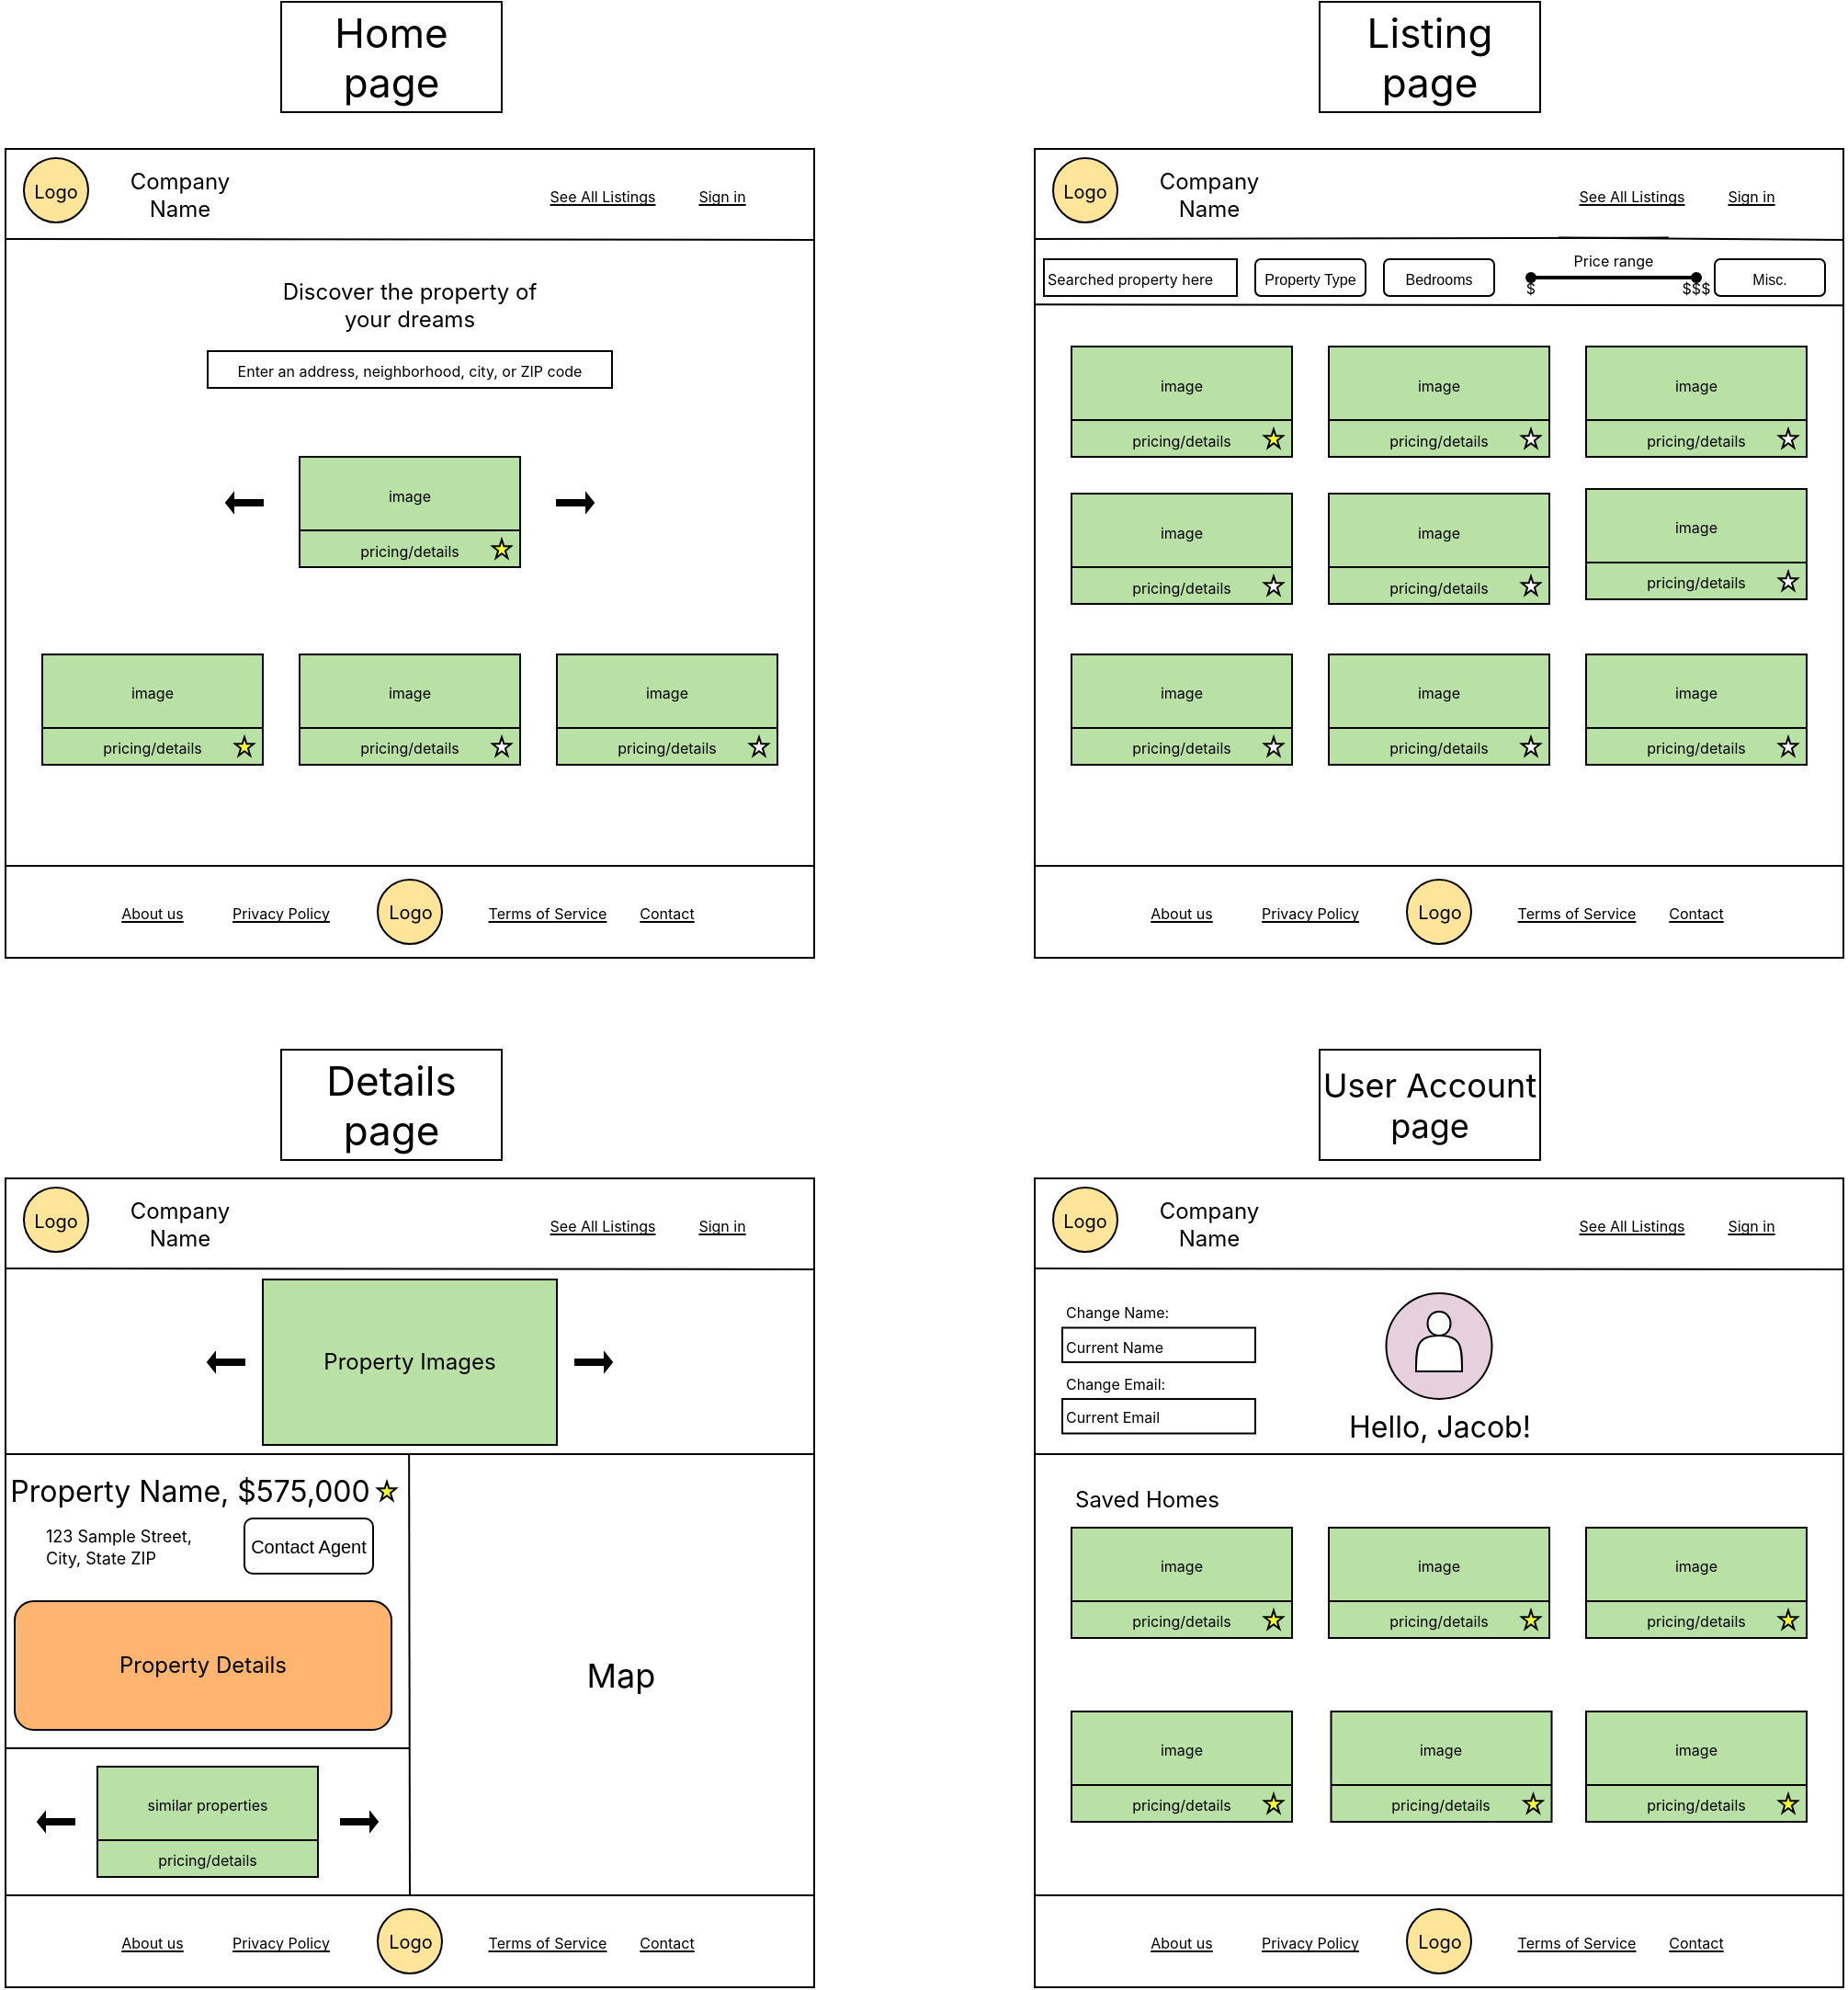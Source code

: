 <mxfile version="26.0.11">
  <diagram name="Page-1" id="JANp7tcwjzJrj3wzzWk1">
    <mxGraphModel grid="1" page="1" gridSize="10" guides="1" tooltips="1" connect="1" arrows="1" fold="1" pageScale="1" pageWidth="850" pageHeight="1100" math="0" shadow="0">
      <root>
        <mxCell id="0" />
        <mxCell id="1" parent="0" />
        <mxCell id="jZLeRlhHffAI1BSUUwPh-32" value="" style="whiteSpace=wrap;html=1;aspect=fixed;fillColor=light-dark(#FFFFFF,var(--ge-dark-color, #121212));" vertex="1" parent="1">
          <mxGeometry x="-680" y="-600" width="440" height="440" as="geometry" />
        </mxCell>
        <mxCell id="jZLeRlhHffAI1BSUUwPh-33" value="" style="endArrow=none;html=1;rounded=0;entryX=-0.001;entryY=0.109;entryDx=0;entryDy=0;exitX=0.999;exitY=0.11;exitDx=0;exitDy=0;exitPerimeter=0;entryPerimeter=0;" edge="1" parent="1">
          <mxGeometry width="50" height="50" relative="1" as="geometry">
            <mxPoint x="-240.0" y="-550.56" as="sourcePoint" />
            <mxPoint x="-680.0" y="-551" as="targetPoint" />
          </mxGeometry>
        </mxCell>
        <mxCell id="jZLeRlhHffAI1BSUUwPh-35" value="&lt;font data-font-src=&quot;https://fonts.googleapis.com/css?family=Inter&quot; face=&quot;Inter&quot;&gt;Company Name&lt;/font&gt;" style="text;html=1;align=center;verticalAlign=middle;whiteSpace=wrap;rounded=0;fontSize=12;" vertex="1" parent="1">
          <mxGeometry x="-630" y="-590" width="90" height="30" as="geometry" />
        </mxCell>
        <mxCell id="jZLeRlhHffAI1BSUUwPh-36" value="&lt;font style=&quot;font-size: 10px;&quot; face=&quot;Inter&quot;&gt;Logo&lt;/font&gt;" style="ellipse;whiteSpace=wrap;html=1;aspect=fixed;fillColor=light-dark(#FFE599,var(--ge-dark-color, #121212));" vertex="1" parent="1">
          <mxGeometry x="-670" y="-595" width="35" height="35" as="geometry" />
        </mxCell>
        <mxCell id="jZLeRlhHffAI1BSUUwPh-41" value="&lt;u&gt;&lt;font style=&quot;font-size: 8px;&quot; data-font-src=&quot;https://fonts.googleapis.com/css?family=Inter&quot; face=&quot;Inter&quot;&gt;Sign in&lt;/font&gt;&lt;/u&gt;" style="text;html=1;align=center;verticalAlign=middle;whiteSpace=wrap;rounded=0;" vertex="1" parent="1">
          <mxGeometry x="-320" y="-590" width="60" height="30" as="geometry" />
        </mxCell>
        <mxCell id="jZLeRlhHffAI1BSUUwPh-46" value="&lt;u&gt;&lt;font style=&quot;font-size: 8px;&quot; data-font-src=&quot;https://fonts.googleapis.com/css?family=Inter&quot; face=&quot;Inter&quot;&gt;See All Listings&lt;/font&gt;&lt;/u&gt;" style="text;html=1;align=center;verticalAlign=middle;whiteSpace=wrap;rounded=0;" vertex="1" parent="1">
          <mxGeometry x="-400" y="-590" width="90" height="30" as="geometry" />
        </mxCell>
        <mxCell id="jZLeRlhHffAI1BSUUwPh-47" value="&lt;font face=&quot;Inter&quot; data-font-src=&quot;https://fonts.googleapis.com/css?family=Inter&quot;&gt;Discover the property of your dreams&lt;/font&gt;" style="text;html=1;align=center;verticalAlign=middle;whiteSpace=wrap;rounded=0;" vertex="1" parent="1">
          <mxGeometry x="-540" y="-540" width="160" height="50" as="geometry" />
        </mxCell>
        <mxCell id="jZLeRlhHffAI1BSUUwPh-48" value="&lt;font style=&quot;font-size: 8px;&quot; face=&quot;Inter&quot;&gt;Enter an address, neighborhood, city, or ZIP code&lt;/font&gt;" style="rounded=0;whiteSpace=wrap;html=1;" vertex="1" parent="1">
          <mxGeometry x="-570" y="-490" width="220" height="20" as="geometry" />
        </mxCell>
        <mxCell id="jZLeRlhHffAI1BSUUwPh-51" value="" style="endArrow=none;html=1;rounded=0;entryX=-0.001;entryY=0.109;entryDx=0;entryDy=0;exitX=0.999;exitY=0.11;exitDx=0;exitDy=0;exitPerimeter=0;entryPerimeter=0;" edge="1" parent="1">
          <mxGeometry width="50" height="50" relative="1" as="geometry">
            <mxPoint x="-240" y="-210" as="sourcePoint" />
            <mxPoint x="-680" y="-210" as="targetPoint" />
          </mxGeometry>
        </mxCell>
        <mxCell id="jZLeRlhHffAI1BSUUwPh-63" value="&lt;font style=&quot;font-size: 10px;&quot; face=&quot;Inter&quot;&gt;Logo&lt;/font&gt;" style="ellipse;whiteSpace=wrap;html=1;aspect=fixed;fillColor=light-dark(#FFE599,var(--ge-dark-color, #121212));" vertex="1" parent="1">
          <mxGeometry x="-477.5" y="-202.5" width="35" height="35" as="geometry" />
        </mxCell>
        <mxCell id="jZLeRlhHffAI1BSUUwPh-64" value="&lt;u&gt;&lt;font style=&quot;font-size: 8px;&quot; data-font-src=&quot;https://fonts.googleapis.com/css?family=Inter&quot; face=&quot;Inter&quot;&gt;About us&lt;/font&gt;&lt;/u&gt;" style="text;html=1;align=center;verticalAlign=middle;whiteSpace=wrap;rounded=0;" vertex="1" parent="1">
          <mxGeometry x="-630" y="-200" width="60" height="30" as="geometry" />
        </mxCell>
        <mxCell id="jZLeRlhHffAI1BSUUwPh-65" value="&lt;font face=&quot;Inter&quot;&gt;&lt;span style=&quot;font-size: 8px;&quot;&gt;&lt;u&gt;Contact&lt;/u&gt;&lt;/span&gt;&lt;/font&gt;" style="text;html=1;align=center;verticalAlign=middle;whiteSpace=wrap;rounded=0;" vertex="1" parent="1">
          <mxGeometry x="-350" y="-200" width="60" height="30" as="geometry" />
        </mxCell>
        <mxCell id="jZLeRlhHffAI1BSUUwPh-66" value="&lt;font face=&quot;Inter&quot;&gt;&lt;span style=&quot;font-size: 8px;&quot;&gt;&lt;u&gt;Privacy Policy&lt;/u&gt;&lt;/span&gt;&lt;/font&gt;" style="text;html=1;align=center;verticalAlign=middle;whiteSpace=wrap;rounded=0;" vertex="1" parent="1">
          <mxGeometry x="-560" y="-200" width="60" height="30" as="geometry" />
        </mxCell>
        <mxCell id="jZLeRlhHffAI1BSUUwPh-67" value="&lt;font face=&quot;Inter&quot;&gt;&lt;span style=&quot;font-size: 8px;&quot;&gt;&lt;u&gt;Terms of Service&lt;/u&gt;&lt;/span&gt;&lt;/font&gt;" style="text;html=1;align=center;verticalAlign=middle;whiteSpace=wrap;rounded=0;" vertex="1" parent="1">
          <mxGeometry x="-420" y="-200" width="70" height="30" as="geometry" />
        </mxCell>
        <mxCell id="jZLeRlhHffAI1BSUUwPh-68" value="" style="whiteSpace=wrap;html=1;aspect=fixed;fillColor=light-dark(#FFFFFF,var(--ge-dark-color, #121212));" vertex="1" parent="1">
          <mxGeometry x="-120" y="-600" width="440" height="440" as="geometry" />
        </mxCell>
        <mxCell id="jZLeRlhHffAI1BSUUwPh-69" value="" style="endArrow=none;html=1;rounded=0;entryX=-0.001;entryY=0.109;entryDx=0;entryDy=0;exitX=0.999;exitY=0.11;exitDx=0;exitDy=0;exitPerimeter=0;entryPerimeter=0;" edge="1" parent="1" source="jZLeRlhHffAI1BSUUwPh-161">
          <mxGeometry width="50" height="50" relative="1" as="geometry">
            <mxPoint x="320.0" y="-550.56" as="sourcePoint" />
            <mxPoint x="-120.0" y="-551" as="targetPoint" />
          </mxGeometry>
        </mxCell>
        <mxCell id="jZLeRlhHffAI1BSUUwPh-70" value="&lt;font data-font-src=&quot;https://fonts.googleapis.com/css?family=Inter&quot; face=&quot;Inter&quot;&gt;Company Name&lt;/font&gt;" style="text;html=1;align=center;verticalAlign=middle;whiteSpace=wrap;rounded=0;fontSize=12;" vertex="1" parent="1">
          <mxGeometry x="-70" y="-590" width="90" height="30" as="geometry" />
        </mxCell>
        <mxCell id="jZLeRlhHffAI1BSUUwPh-71" value="&lt;font style=&quot;font-size: 10px;&quot; face=&quot;Inter&quot;&gt;Logo&lt;/font&gt;" style="ellipse;whiteSpace=wrap;html=1;aspect=fixed;fillColor=light-dark(#FFE599,var(--ge-dark-color, #121212));" vertex="1" parent="1">
          <mxGeometry x="-110" y="-595" width="35" height="35" as="geometry" />
        </mxCell>
        <mxCell id="jZLeRlhHffAI1BSUUwPh-72" value="&lt;u&gt;&lt;font style=&quot;font-size: 8px;&quot; data-font-src=&quot;https://fonts.googleapis.com/css?family=Inter&quot; face=&quot;Inter&quot;&gt;Sign in&lt;/font&gt;&lt;/u&gt;" style="text;html=1;align=center;verticalAlign=middle;whiteSpace=wrap;rounded=0;" vertex="1" parent="1">
          <mxGeometry x="240" y="-590" width="60" height="30" as="geometry" />
        </mxCell>
        <mxCell id="jZLeRlhHffAI1BSUUwPh-73" value="&lt;u&gt;&lt;font style=&quot;font-size: 8px;&quot; data-font-src=&quot;https://fonts.googleapis.com/css?family=Inter&quot; face=&quot;Inter&quot;&gt;See All Listings&lt;/font&gt;&lt;/u&gt;" style="text;html=1;align=center;verticalAlign=middle;whiteSpace=wrap;rounded=0;" vertex="1" parent="1">
          <mxGeometry x="160" y="-590" width="90" height="30" as="geometry" />
        </mxCell>
        <mxCell id="jZLeRlhHffAI1BSUUwPh-77" value="" style="endArrow=none;html=1;rounded=0;entryX=-0.001;entryY=0.109;entryDx=0;entryDy=0;exitX=0.999;exitY=0.11;exitDx=0;exitDy=0;exitPerimeter=0;entryPerimeter=0;" edge="1" parent="1">
          <mxGeometry width="50" height="50" relative="1" as="geometry">
            <mxPoint x="320" y="-210" as="sourcePoint" />
            <mxPoint x="-120" y="-210" as="targetPoint" />
          </mxGeometry>
        </mxCell>
        <mxCell id="jZLeRlhHffAI1BSUUwPh-89" value="&lt;font style=&quot;font-size: 10px;&quot; face=&quot;Inter&quot;&gt;Logo&lt;/font&gt;" style="ellipse;whiteSpace=wrap;html=1;aspect=fixed;fillColor=light-dark(#FFE599,var(--ge-dark-color, #121212));" vertex="1" parent="1">
          <mxGeometry x="82.5" y="-202.5" width="35" height="35" as="geometry" />
        </mxCell>
        <mxCell id="jZLeRlhHffAI1BSUUwPh-90" value="&lt;u&gt;&lt;font style=&quot;font-size: 8px;&quot; data-font-src=&quot;https://fonts.googleapis.com/css?family=Inter&quot; face=&quot;Inter&quot;&gt;About us&lt;/font&gt;&lt;/u&gt;" style="text;html=1;align=center;verticalAlign=middle;whiteSpace=wrap;rounded=0;" vertex="1" parent="1">
          <mxGeometry x="-70" y="-200" width="60" height="30" as="geometry" />
        </mxCell>
        <mxCell id="jZLeRlhHffAI1BSUUwPh-91" value="&lt;font face=&quot;Inter&quot;&gt;&lt;span style=&quot;font-size: 8px;&quot;&gt;&lt;u&gt;Contact&lt;/u&gt;&lt;/span&gt;&lt;/font&gt;" style="text;html=1;align=center;verticalAlign=middle;whiteSpace=wrap;rounded=0;" vertex="1" parent="1">
          <mxGeometry x="210" y="-200" width="60" height="30" as="geometry" />
        </mxCell>
        <mxCell id="jZLeRlhHffAI1BSUUwPh-92" value="&lt;font face=&quot;Inter&quot;&gt;&lt;span style=&quot;font-size: 8px;&quot;&gt;&lt;u&gt;Privacy Policy&lt;/u&gt;&lt;/span&gt;&lt;/font&gt;" style="text;html=1;align=center;verticalAlign=middle;whiteSpace=wrap;rounded=0;" vertex="1" parent="1">
          <mxGeometry y="-200" width="60" height="30" as="geometry" />
        </mxCell>
        <mxCell id="jZLeRlhHffAI1BSUUwPh-93" value="&lt;font face=&quot;Inter&quot;&gt;&lt;span style=&quot;font-size: 8px;&quot;&gt;&lt;u&gt;Terms of Service&lt;/u&gt;&lt;/span&gt;&lt;/font&gt;" style="text;html=1;align=center;verticalAlign=middle;whiteSpace=wrap;rounded=0;" vertex="1" parent="1">
          <mxGeometry x="140" y="-200" width="70" height="30" as="geometry" />
        </mxCell>
        <mxCell id="jZLeRlhHffAI1BSUUwPh-151" value="&lt;span style=&quot;font-family: Inter; font-size: 8px;&quot;&gt;Searched property here&lt;/span&gt;" style="rounded=0;whiteSpace=wrap;html=1;align=left;" vertex="1" parent="1">
          <mxGeometry x="-115" y="-540" width="105" height="20" as="geometry" />
        </mxCell>
        <mxCell id="jZLeRlhHffAI1BSUUwPh-152" value="" style="endArrow=none;html=1;rounded=0;entryX=-0.001;entryY=0.109;entryDx=0;entryDy=0;exitX=0.999;exitY=0.11;exitDx=0;exitDy=0;exitPerimeter=0;entryPerimeter=0;" edge="1" parent="1">
          <mxGeometry width="50" height="50" relative="1" as="geometry">
            <mxPoint x="320.0" y="-514.9" as="sourcePoint" />
            <mxPoint x="-120.0" y="-515.34" as="targetPoint" />
          </mxGeometry>
        </mxCell>
        <mxCell id="jZLeRlhHffAI1BSUUwPh-154" value="&lt;span style=&quot;font-size: 8px;&quot;&gt;Property Type&lt;/span&gt;" style="rounded=1;whiteSpace=wrap;html=1;" vertex="1" parent="1">
          <mxGeometry y="-540" width="60" height="20" as="geometry" />
        </mxCell>
        <mxCell id="jZLeRlhHffAI1BSUUwPh-155" value="&lt;span style=&quot;font-size: 8px;&quot;&gt;Bedrooms&lt;/span&gt;" style="rounded=1;whiteSpace=wrap;html=1;" vertex="1" parent="1">
          <mxGeometry x="70" y="-540" width="60" height="20" as="geometry" />
        </mxCell>
        <mxCell id="jZLeRlhHffAI1BSUUwPh-156" value="&lt;span style=&quot;font-size: 8px;&quot;&gt;Misc.&lt;/span&gt;" style="rounded=1;whiteSpace=wrap;html=1;" vertex="1" parent="1">
          <mxGeometry x="250" y="-540" width="60" height="20" as="geometry" />
        </mxCell>
        <mxCell id="jZLeRlhHffAI1BSUUwPh-158" value="" style="shape=singleArrow;whiteSpace=wrap;html=1;fillColor=#030303;" vertex="1" parent="1">
          <mxGeometry x="-380" y="-412.5" width="20" height="10" as="geometry" />
        </mxCell>
        <mxCell id="jZLeRlhHffAI1BSUUwPh-159" value="" style="line;strokeWidth=2;html=1;" vertex="1" parent="1">
          <mxGeometry x="150" y="-535" width="90" height="10" as="geometry" />
        </mxCell>
        <mxCell id="jZLeRlhHffAI1BSUUwPh-160" value="" style="shape=waypoint;sketch=0;fillStyle=solid;size=6;pointerEvents=1;points=[];fillColor=none;resizable=0;rotatable=0;perimeter=centerPerimeter;snapToPoint=1;" vertex="1" parent="1">
          <mxGeometry x="140" y="-540" width="20" height="20" as="geometry" />
        </mxCell>
        <mxCell id="jZLeRlhHffAI1BSUUwPh-162" value="" style="endArrow=none;html=1;rounded=0;entryX=-0.001;entryY=0.109;entryDx=0;entryDy=0;exitX=0.999;exitY=0.11;exitDx=0;exitDy=0;exitPerimeter=0;entryPerimeter=0;" edge="1" parent="1" target="jZLeRlhHffAI1BSUUwPh-161">
          <mxGeometry width="50" height="50" relative="1" as="geometry">
            <mxPoint x="320.0" y="-550.56" as="sourcePoint" />
            <mxPoint x="-120.0" y="-551" as="targetPoint" />
          </mxGeometry>
        </mxCell>
        <mxCell id="jZLeRlhHffAI1BSUUwPh-161" value="&lt;font style=&quot;font-size: 8px;&quot; data-font-src=&quot;https://fonts.googleapis.com/css?family=Inter&quot; face=&quot;Inter&quot;&gt;Price range&lt;/font&gt;" style="text;html=1;align=center;verticalAlign=middle;whiteSpace=wrap;rounded=0;" vertex="1" parent="1">
          <mxGeometry x="165" y="-555" width="60" height="30" as="geometry" />
        </mxCell>
        <mxCell id="jZLeRlhHffAI1BSUUwPh-163" value="&lt;font face=&quot;Inter&quot;&gt;&lt;span style=&quot;font-size: 8px;&quot;&gt;$&lt;/span&gt;&lt;/font&gt;" style="text;html=1;align=center;verticalAlign=middle;whiteSpace=wrap;rounded=0;" vertex="1" parent="1">
          <mxGeometry x="140" y="-540" width="20" height="30" as="geometry" />
        </mxCell>
        <mxCell id="jZLeRlhHffAI1BSUUwPh-164" value="&lt;font face=&quot;Inter&quot;&gt;&lt;span style=&quot;font-size: 8px;&quot;&gt;$$$&lt;/span&gt;&lt;/font&gt;" style="text;html=1;align=center;verticalAlign=middle;whiteSpace=wrap;rounded=0;" vertex="1" parent="1">
          <mxGeometry x="230" y="-540" width="20" height="30" as="geometry" />
        </mxCell>
        <mxCell id="jZLeRlhHffAI1BSUUwPh-166" value="" style="shape=waypoint;sketch=0;fillStyle=solid;size=6;pointerEvents=1;points=[];fillColor=none;resizable=0;rotatable=0;perimeter=centerPerimeter;snapToPoint=1;" vertex="1" parent="1">
          <mxGeometry x="230" y="-540" width="20" height="20" as="geometry" />
        </mxCell>
        <mxCell id="jZLeRlhHffAI1BSUUwPh-167" value="" style="rounded=0;whiteSpace=wrap;html=1;fillColor=light-dark(#B9E0A5,var(--ge-dark-color, #121212));" vertex="1" parent="1">
          <mxGeometry x="40" y="-492.5" width="120" height="60" as="geometry" />
        </mxCell>
        <mxCell id="jZLeRlhHffAI1BSUUwPh-168" value="" style="endArrow=none;html=1;rounded=0;entryX=1;entryY=0.75;entryDx=0;entryDy=0;exitX=0;exitY=0.75;exitDx=0;exitDy=0;" edge="1" parent="1">
          <mxGeometry width="50" height="50" relative="1" as="geometry">
            <mxPoint x="40" y="-452.5" as="sourcePoint" />
            <mxPoint x="160.0" y="-452.5" as="targetPoint" />
          </mxGeometry>
        </mxCell>
        <mxCell id="jZLeRlhHffAI1BSUUwPh-169" value="&lt;font style=&quot;font-size: 8px;&quot; data-font-src=&quot;https://fonts.googleapis.com/css?family=Inter&quot; face=&quot;Inter&quot;&gt;image&lt;/font&gt;" style="text;html=1;align=center;verticalAlign=middle;whiteSpace=wrap;rounded=0;" vertex="1" parent="1">
          <mxGeometry x="55" y="-487.5" width="90" height="30" as="geometry" />
        </mxCell>
        <mxCell id="jZLeRlhHffAI1BSUUwPh-170" value="&lt;font style=&quot;font-size: 8px;&quot; data-font-src=&quot;https://fonts.googleapis.com/css?family=Inter&quot; face=&quot;Inter&quot;&gt;pricing/details&lt;/font&gt;" style="text;html=1;align=center;verticalAlign=middle;whiteSpace=wrap;rounded=0;" vertex="1" parent="1">
          <mxGeometry x="55" y="-457.5" width="90" height="30" as="geometry" />
        </mxCell>
        <mxCell id="jZLeRlhHffAI1BSUUwPh-171" value="" style="rounded=0;whiteSpace=wrap;html=1;fillColor=light-dark(#B9E0A5,var(--ge-dark-color, #121212));" vertex="1" parent="1">
          <mxGeometry x="-100" y="-492.5" width="120" height="60" as="geometry" />
        </mxCell>
        <mxCell id="jZLeRlhHffAI1BSUUwPh-172" value="" style="endArrow=none;html=1;rounded=0;entryX=1;entryY=0.75;entryDx=0;entryDy=0;exitX=0;exitY=0.75;exitDx=0;exitDy=0;fillColor=#B9E0A5;" edge="1" parent="1">
          <mxGeometry width="50" height="50" relative="1" as="geometry">
            <mxPoint x="-100" y="-452.5" as="sourcePoint" />
            <mxPoint x="20.0" y="-452.5" as="targetPoint" />
          </mxGeometry>
        </mxCell>
        <mxCell id="jZLeRlhHffAI1BSUUwPh-173" value="&lt;font style=&quot;font-size: 8px;&quot; data-font-src=&quot;https://fonts.googleapis.com/css?family=Inter&quot; face=&quot;Inter&quot;&gt;image&lt;/font&gt;" style="text;html=1;align=center;verticalAlign=middle;whiteSpace=wrap;rounded=0;" vertex="1" parent="1">
          <mxGeometry x="-85" y="-487.5" width="90" height="30" as="geometry" />
        </mxCell>
        <mxCell id="jZLeRlhHffAI1BSUUwPh-174" value="&lt;font style=&quot;font-size: 8px;&quot; data-font-src=&quot;https://fonts.googleapis.com/css?family=Inter&quot; face=&quot;Inter&quot;&gt;pricing/details&lt;/font&gt;" style="text;html=1;align=center;verticalAlign=middle;whiteSpace=wrap;rounded=0;" vertex="1" parent="1">
          <mxGeometry x="-85" y="-457.5" width="90" height="30" as="geometry" />
        </mxCell>
        <mxCell id="jZLeRlhHffAI1BSUUwPh-175" value="" style="rounded=0;whiteSpace=wrap;html=1;fillColor=light-dark(#B9E0A5,var(--ge-dark-color, #121212));" vertex="1" parent="1">
          <mxGeometry x="180" y="-492.5" width="120" height="60" as="geometry" />
        </mxCell>
        <mxCell id="jZLeRlhHffAI1BSUUwPh-176" value="" style="endArrow=none;html=1;rounded=0;entryX=1;entryY=0.75;entryDx=0;entryDy=0;exitX=0;exitY=0.75;exitDx=0;exitDy=0;" edge="1" parent="1">
          <mxGeometry width="50" height="50" relative="1" as="geometry">
            <mxPoint x="180" y="-452.5" as="sourcePoint" />
            <mxPoint x="300.0" y="-452.5" as="targetPoint" />
          </mxGeometry>
        </mxCell>
        <mxCell id="jZLeRlhHffAI1BSUUwPh-177" value="&lt;font style=&quot;font-size: 8px;&quot; data-font-src=&quot;https://fonts.googleapis.com/css?family=Inter&quot; face=&quot;Inter&quot;&gt;image&lt;/font&gt;" style="text;html=1;align=center;verticalAlign=middle;whiteSpace=wrap;rounded=0;" vertex="1" parent="1">
          <mxGeometry x="195" y="-487.5" width="90" height="30" as="geometry" />
        </mxCell>
        <mxCell id="jZLeRlhHffAI1BSUUwPh-178" value="&lt;font style=&quot;font-size: 8px;&quot; data-font-src=&quot;https://fonts.googleapis.com/css?family=Inter&quot; face=&quot;Inter&quot;&gt;pricing/details&lt;/font&gt;" style="text;html=1;align=center;verticalAlign=middle;whiteSpace=wrap;rounded=0;" vertex="1" parent="1">
          <mxGeometry x="195" y="-457.5" width="90" height="30" as="geometry" />
        </mxCell>
        <mxCell id="jZLeRlhHffAI1BSUUwPh-179" value="" style="rounded=0;whiteSpace=wrap;html=1;fillColor=light-dark(#B9E0A5,var(--ge-dark-color, #121212));" vertex="1" parent="1">
          <mxGeometry x="40" y="-412.5" width="120" height="60" as="geometry" />
        </mxCell>
        <mxCell id="jZLeRlhHffAI1BSUUwPh-180" value="" style="endArrow=none;html=1;rounded=0;entryX=1;entryY=0.75;entryDx=0;entryDy=0;exitX=0;exitY=0.75;exitDx=0;exitDy=0;" edge="1" parent="1">
          <mxGeometry width="50" height="50" relative="1" as="geometry">
            <mxPoint x="40" y="-372.5" as="sourcePoint" />
            <mxPoint x="160.0" y="-372.5" as="targetPoint" />
          </mxGeometry>
        </mxCell>
        <mxCell id="jZLeRlhHffAI1BSUUwPh-181" value="&lt;font style=&quot;font-size: 8px;&quot; data-font-src=&quot;https://fonts.googleapis.com/css?family=Inter&quot; face=&quot;Inter&quot;&gt;image&lt;/font&gt;" style="text;html=1;align=center;verticalAlign=middle;whiteSpace=wrap;rounded=0;" vertex="1" parent="1">
          <mxGeometry x="55" y="-407.5" width="90" height="30" as="geometry" />
        </mxCell>
        <mxCell id="jZLeRlhHffAI1BSUUwPh-182" value="&lt;font style=&quot;font-size: 8px;&quot; data-font-src=&quot;https://fonts.googleapis.com/css?family=Inter&quot; face=&quot;Inter&quot;&gt;pricing/details&lt;/font&gt;" style="text;html=1;align=center;verticalAlign=middle;whiteSpace=wrap;rounded=0;" vertex="1" parent="1">
          <mxGeometry x="55" y="-377.5" width="90" height="30" as="geometry" />
        </mxCell>
        <mxCell id="jZLeRlhHffAI1BSUUwPh-183" value="" style="rounded=0;whiteSpace=wrap;html=1;fillColor=light-dark(#B9E0A5,var(--ge-dark-color, #121212));" vertex="1" parent="1">
          <mxGeometry x="-100" y="-412.5" width="120" height="60" as="geometry" />
        </mxCell>
        <mxCell id="jZLeRlhHffAI1BSUUwPh-184" value="" style="endArrow=none;html=1;rounded=0;entryX=1;entryY=0.75;entryDx=0;entryDy=0;exitX=0;exitY=0.75;exitDx=0;exitDy=0;" edge="1" parent="1">
          <mxGeometry width="50" height="50" relative="1" as="geometry">
            <mxPoint x="-100" y="-372.5" as="sourcePoint" />
            <mxPoint x="20.0" y="-372.5" as="targetPoint" />
          </mxGeometry>
        </mxCell>
        <mxCell id="jZLeRlhHffAI1BSUUwPh-185" value="&lt;font style=&quot;font-size: 8px;&quot; data-font-src=&quot;https://fonts.googleapis.com/css?family=Inter&quot; face=&quot;Inter&quot;&gt;image&lt;/font&gt;" style="text;html=1;align=center;verticalAlign=middle;whiteSpace=wrap;rounded=0;" vertex="1" parent="1">
          <mxGeometry x="-85" y="-407.5" width="90" height="30" as="geometry" />
        </mxCell>
        <mxCell id="jZLeRlhHffAI1BSUUwPh-186" value="&lt;font style=&quot;font-size: 8px;&quot; data-font-src=&quot;https://fonts.googleapis.com/css?family=Inter&quot; face=&quot;Inter&quot;&gt;pricing/details&lt;/font&gt;" style="text;html=1;align=center;verticalAlign=middle;whiteSpace=wrap;rounded=0;" vertex="1" parent="1">
          <mxGeometry x="-85" y="-377.5" width="90" height="30" as="geometry" />
        </mxCell>
        <mxCell id="jZLeRlhHffAI1BSUUwPh-187" value="" style="rounded=0;whiteSpace=wrap;html=1;fillColor=light-dark(#B9E0A5,var(--ge-dark-color, #121212));" vertex="1" parent="1">
          <mxGeometry x="180" y="-415" width="120" height="60" as="geometry" />
        </mxCell>
        <mxCell id="jZLeRlhHffAI1BSUUwPh-188" value="" style="endArrow=none;html=1;rounded=0;entryX=1;entryY=0.75;entryDx=0;entryDy=0;exitX=0;exitY=0.75;exitDx=0;exitDy=0;" edge="1" parent="1">
          <mxGeometry width="50" height="50" relative="1" as="geometry">
            <mxPoint x="180" y="-375" as="sourcePoint" />
            <mxPoint x="300.0" y="-375" as="targetPoint" />
          </mxGeometry>
        </mxCell>
        <mxCell id="jZLeRlhHffAI1BSUUwPh-189" value="&lt;font style=&quot;font-size: 8px;&quot; data-font-src=&quot;https://fonts.googleapis.com/css?family=Inter&quot; face=&quot;Inter&quot;&gt;image&lt;/font&gt;" style="text;html=1;align=center;verticalAlign=middle;whiteSpace=wrap;rounded=0;" vertex="1" parent="1">
          <mxGeometry x="195" y="-410" width="90" height="30" as="geometry" />
        </mxCell>
        <mxCell id="jZLeRlhHffAI1BSUUwPh-190" value="&lt;font style=&quot;font-size: 8px;&quot; data-font-src=&quot;https://fonts.googleapis.com/css?family=Inter&quot; face=&quot;Inter&quot;&gt;pricing/details&lt;/font&gt;" style="text;html=1;align=center;verticalAlign=middle;whiteSpace=wrap;rounded=0;" vertex="1" parent="1">
          <mxGeometry x="195" y="-380" width="90" height="30" as="geometry" />
        </mxCell>
        <mxCell id="jZLeRlhHffAI1BSUUwPh-191" value="" style="rounded=0;whiteSpace=wrap;html=1;fillColor=light-dark(#B9E0A5,var(--ge-dark-color, #121212));" vertex="1" parent="1">
          <mxGeometry x="-100" y="-325" width="120" height="60" as="geometry" />
        </mxCell>
        <mxCell id="jZLeRlhHffAI1BSUUwPh-192" value="" style="endArrow=none;html=1;rounded=0;entryX=1;entryY=0.75;entryDx=0;entryDy=0;exitX=0;exitY=0.75;exitDx=0;exitDy=0;" edge="1" parent="1">
          <mxGeometry width="50" height="50" relative="1" as="geometry">
            <mxPoint x="-100" y="-285" as="sourcePoint" />
            <mxPoint x="20.0" y="-285" as="targetPoint" />
          </mxGeometry>
        </mxCell>
        <mxCell id="jZLeRlhHffAI1BSUUwPh-193" value="&lt;font style=&quot;font-size: 8px;&quot; data-font-src=&quot;https://fonts.googleapis.com/css?family=Inter&quot; face=&quot;Inter&quot;&gt;image&lt;/font&gt;" style="text;html=1;align=center;verticalAlign=middle;whiteSpace=wrap;rounded=0;" vertex="1" parent="1">
          <mxGeometry x="-85" y="-320" width="90" height="30" as="geometry" />
        </mxCell>
        <mxCell id="jZLeRlhHffAI1BSUUwPh-195" value="" style="rounded=0;whiteSpace=wrap;html=1;fillColor=light-dark(#B9E0A5,var(--ge-dark-color, #121212));" vertex="1" parent="1">
          <mxGeometry x="40" y="-325" width="120" height="60" as="geometry" />
        </mxCell>
        <mxCell id="jZLeRlhHffAI1BSUUwPh-196" value="" style="endArrow=none;html=1;rounded=0;entryX=1;entryY=0.75;entryDx=0;entryDy=0;exitX=0;exitY=0.75;exitDx=0;exitDy=0;" edge="1" parent="1">
          <mxGeometry width="50" height="50" relative="1" as="geometry">
            <mxPoint x="40" y="-285" as="sourcePoint" />
            <mxPoint x="160.0" y="-285" as="targetPoint" />
          </mxGeometry>
        </mxCell>
        <mxCell id="jZLeRlhHffAI1BSUUwPh-197" value="&lt;font style=&quot;font-size: 8px;&quot; data-font-src=&quot;https://fonts.googleapis.com/css?family=Inter&quot; face=&quot;Inter&quot;&gt;image&lt;/font&gt;" style="text;html=1;align=center;verticalAlign=middle;whiteSpace=wrap;rounded=0;" vertex="1" parent="1">
          <mxGeometry x="55" y="-320" width="90" height="30" as="geometry" />
        </mxCell>
        <mxCell id="jZLeRlhHffAI1BSUUwPh-198" value="&lt;font style=&quot;font-size: 8px;&quot; data-font-src=&quot;https://fonts.googleapis.com/css?family=Inter&quot; face=&quot;Inter&quot;&gt;pricing/details&lt;/font&gt;" style="text;html=1;align=center;verticalAlign=middle;whiteSpace=wrap;rounded=0;" vertex="1" parent="1">
          <mxGeometry x="55" y="-290" width="90" height="30" as="geometry" />
        </mxCell>
        <mxCell id="jZLeRlhHffAI1BSUUwPh-199" value="" style="rounded=0;whiteSpace=wrap;html=1;fillColor=light-dark(#B9E0A5,var(--ge-dark-color, #121212));" vertex="1" parent="1">
          <mxGeometry x="180" y="-325" width="120" height="60" as="geometry" />
        </mxCell>
        <mxCell id="jZLeRlhHffAI1BSUUwPh-200" value="" style="endArrow=none;html=1;rounded=0;entryX=1;entryY=0.75;entryDx=0;entryDy=0;exitX=0;exitY=0.75;exitDx=0;exitDy=0;" edge="1" parent="1">
          <mxGeometry width="50" height="50" relative="1" as="geometry">
            <mxPoint x="180" y="-285" as="sourcePoint" />
            <mxPoint x="300.0" y="-285" as="targetPoint" />
          </mxGeometry>
        </mxCell>
        <mxCell id="jZLeRlhHffAI1BSUUwPh-201" value="&lt;font style=&quot;font-size: 8px;&quot; data-font-src=&quot;https://fonts.googleapis.com/css?family=Inter&quot; face=&quot;Inter&quot;&gt;image&lt;/font&gt;" style="text;html=1;align=center;verticalAlign=middle;whiteSpace=wrap;rounded=0;" vertex="1" parent="1">
          <mxGeometry x="195" y="-320" width="90" height="30" as="geometry" />
        </mxCell>
        <mxCell id="jZLeRlhHffAI1BSUUwPh-202" value="&lt;font style=&quot;font-size: 8px;&quot; data-font-src=&quot;https://fonts.googleapis.com/css?family=Inter&quot; face=&quot;Inter&quot;&gt;pricing/details&lt;/font&gt;" style="text;html=1;align=center;verticalAlign=middle;whiteSpace=wrap;rounded=0;" vertex="1" parent="1">
          <mxGeometry x="195" y="-290" width="90" height="30" as="geometry" />
        </mxCell>
        <mxCell id="jZLeRlhHffAI1BSUUwPh-204" value="&lt;font face=&quot;Inter&quot; style=&quot;font-size: 22px;&quot;&gt;Home page&lt;/font&gt;" style="rounded=0;whiteSpace=wrap;html=1;" vertex="1" parent="1">
          <mxGeometry x="-530" y="-680" width="120" height="60" as="geometry" />
        </mxCell>
        <mxCell id="jZLeRlhHffAI1BSUUwPh-205" value="&lt;font face=&quot;Inter&quot; style=&quot;font-size: 22px;&quot;&gt;Listing page&lt;/font&gt;" style="rounded=0;whiteSpace=wrap;html=1;" vertex="1" parent="1">
          <mxGeometry x="35" y="-680" width="120" height="60" as="geometry" />
        </mxCell>
        <mxCell id="c_ZoeJeahuyE70i-GtEL-5" value="" style="rounded=0;whiteSpace=wrap;html=1;fillColor=light-dark(#B9E0A5,var(--ge-dark-color, #121212));" vertex="1" parent="1">
          <mxGeometry x="-520" y="-432.5" width="120" height="60" as="geometry" />
        </mxCell>
        <mxCell id="c_ZoeJeahuyE70i-GtEL-6" value="" style="endArrow=none;html=1;rounded=0;entryX=1;entryY=0.75;entryDx=0;entryDy=0;exitX=0;exitY=0.75;exitDx=0;exitDy=0;" edge="1" parent="1">
          <mxGeometry width="50" height="50" relative="1" as="geometry">
            <mxPoint x="-520" y="-392.5" as="sourcePoint" />
            <mxPoint x="-400.0" y="-392.5" as="targetPoint" />
          </mxGeometry>
        </mxCell>
        <mxCell id="c_ZoeJeahuyE70i-GtEL-7" value="&lt;font style=&quot;font-size: 8px;&quot; data-font-src=&quot;https://fonts.googleapis.com/css?family=Inter&quot; face=&quot;Inter&quot;&gt;image&lt;/font&gt;" style="text;html=1;align=center;verticalAlign=middle;whiteSpace=wrap;rounded=0;" vertex="1" parent="1">
          <mxGeometry x="-505" y="-427.5" width="90" height="30" as="geometry" />
        </mxCell>
        <mxCell id="c_ZoeJeahuyE70i-GtEL-8" value="&lt;font style=&quot;font-size: 8px;&quot; data-font-src=&quot;https://fonts.googleapis.com/css?family=Inter&quot; face=&quot;Inter&quot;&gt;pricing/details&lt;/font&gt;" style="text;html=1;align=center;verticalAlign=middle;whiteSpace=wrap;rounded=0;" vertex="1" parent="1">
          <mxGeometry x="-505" y="-397.5" width="90" height="30" as="geometry" />
        </mxCell>
        <mxCell id="c_ZoeJeahuyE70i-GtEL-9" value="" style="shape=singleArrow;whiteSpace=wrap;html=1;fillColor=#030303;rotation=-180;" vertex="1" parent="1">
          <mxGeometry x="-560" y="-412.5" width="20" height="10" as="geometry" />
        </mxCell>
        <mxCell id="c_ZoeJeahuyE70i-GtEL-29" value="" style="whiteSpace=wrap;html=1;aspect=fixed;fillColor=light-dark(#FFFFFF,var(--ge-dark-color, #121212));" vertex="1" parent="1">
          <mxGeometry x="-680" y="-40" width="440" height="440" as="geometry" />
        </mxCell>
        <mxCell id="c_ZoeJeahuyE70i-GtEL-30" value="" style="endArrow=none;html=1;rounded=0;entryX=-0.001;entryY=0.109;entryDx=0;entryDy=0;exitX=0.999;exitY=0.11;exitDx=0;exitDy=0;exitPerimeter=0;entryPerimeter=0;" edge="1" parent="1">
          <mxGeometry width="50" height="50" relative="1" as="geometry">
            <mxPoint x="-240.0" y="9.44" as="sourcePoint" />
            <mxPoint x="-680.0" y="9" as="targetPoint" />
          </mxGeometry>
        </mxCell>
        <mxCell id="c_ZoeJeahuyE70i-GtEL-31" value="&lt;font data-font-src=&quot;https://fonts.googleapis.com/css?family=Inter&quot; face=&quot;Inter&quot;&gt;Company Name&lt;/font&gt;" style="text;html=1;align=center;verticalAlign=middle;whiteSpace=wrap;rounded=0;fontSize=12;" vertex="1" parent="1">
          <mxGeometry x="-630" y="-30" width="90" height="30" as="geometry" />
        </mxCell>
        <mxCell id="c_ZoeJeahuyE70i-GtEL-32" value="&lt;font style=&quot;font-size: 10px;&quot; face=&quot;Inter&quot;&gt;Logo&lt;/font&gt;" style="ellipse;whiteSpace=wrap;html=1;aspect=fixed;fillColor=light-dark(#FFE599,var(--ge-dark-color, #121212));" vertex="1" parent="1">
          <mxGeometry x="-670" y="-35" width="35" height="35" as="geometry" />
        </mxCell>
        <mxCell id="c_ZoeJeahuyE70i-GtEL-33" value="&lt;u&gt;&lt;font style=&quot;font-size: 8px;&quot; data-font-src=&quot;https://fonts.googleapis.com/css?family=Inter&quot; face=&quot;Inter&quot;&gt;Sign in&lt;/font&gt;&lt;/u&gt;" style="text;html=1;align=center;verticalAlign=middle;whiteSpace=wrap;rounded=0;" vertex="1" parent="1">
          <mxGeometry x="-320" y="-30" width="60" height="30" as="geometry" />
        </mxCell>
        <mxCell id="c_ZoeJeahuyE70i-GtEL-34" value="&lt;u&gt;&lt;font style=&quot;font-size: 8px;&quot; data-font-src=&quot;https://fonts.googleapis.com/css?family=Inter&quot; face=&quot;Inter&quot;&gt;See All Listings&lt;/font&gt;&lt;/u&gt;" style="text;html=1;align=center;verticalAlign=middle;whiteSpace=wrap;rounded=0;" vertex="1" parent="1">
          <mxGeometry x="-400" y="-30" width="90" height="30" as="geometry" />
        </mxCell>
        <mxCell id="c_ZoeJeahuyE70i-GtEL-37" value="" style="endArrow=none;html=1;rounded=0;entryX=-0.001;entryY=0.109;entryDx=0;entryDy=0;exitX=0.999;exitY=0.11;exitDx=0;exitDy=0;exitPerimeter=0;entryPerimeter=0;" edge="1" parent="1">
          <mxGeometry width="50" height="50" relative="1" as="geometry">
            <mxPoint x="-240" y="350" as="sourcePoint" />
            <mxPoint x="-680" y="350" as="targetPoint" />
          </mxGeometry>
        </mxCell>
        <mxCell id="c_ZoeJeahuyE70i-GtEL-38" value="&lt;font style=&quot;font-size: 10px;&quot; face=&quot;Inter&quot;&gt;Logo&lt;/font&gt;" style="ellipse;whiteSpace=wrap;html=1;aspect=fixed;fillColor=light-dark(#FFE599,var(--ge-dark-color, #121212));" vertex="1" parent="1">
          <mxGeometry x="-477.5" y="357.5" width="35" height="35" as="geometry" />
        </mxCell>
        <mxCell id="c_ZoeJeahuyE70i-GtEL-39" value="&lt;u&gt;&lt;font style=&quot;font-size: 8px;&quot; data-font-src=&quot;https://fonts.googleapis.com/css?family=Inter&quot; face=&quot;Inter&quot;&gt;About us&lt;/font&gt;&lt;/u&gt;" style="text;html=1;align=center;verticalAlign=middle;whiteSpace=wrap;rounded=0;" vertex="1" parent="1">
          <mxGeometry x="-630" y="360" width="60" height="30" as="geometry" />
        </mxCell>
        <mxCell id="c_ZoeJeahuyE70i-GtEL-40" value="&lt;font face=&quot;Inter&quot;&gt;&lt;span style=&quot;font-size: 8px;&quot;&gt;&lt;u&gt;Contact&lt;/u&gt;&lt;/span&gt;&lt;/font&gt;" style="text;html=1;align=center;verticalAlign=middle;whiteSpace=wrap;rounded=0;" vertex="1" parent="1">
          <mxGeometry x="-350" y="360" width="60" height="30" as="geometry" />
        </mxCell>
        <mxCell id="c_ZoeJeahuyE70i-GtEL-41" value="&lt;font face=&quot;Inter&quot;&gt;&lt;span style=&quot;font-size: 8px;&quot;&gt;&lt;u&gt;Privacy Policy&lt;/u&gt;&lt;/span&gt;&lt;/font&gt;" style="text;html=1;align=center;verticalAlign=middle;whiteSpace=wrap;rounded=0;" vertex="1" parent="1">
          <mxGeometry x="-560" y="360" width="60" height="30" as="geometry" />
        </mxCell>
        <mxCell id="c_ZoeJeahuyE70i-GtEL-42" value="&lt;font face=&quot;Inter&quot;&gt;&lt;span style=&quot;font-size: 8px;&quot;&gt;&lt;u&gt;Terms of Service&lt;/u&gt;&lt;/span&gt;&lt;/font&gt;" style="text;html=1;align=center;verticalAlign=middle;whiteSpace=wrap;rounded=0;" vertex="1" parent="1">
          <mxGeometry x="-420" y="360" width="70" height="30" as="geometry" />
        </mxCell>
        <mxCell id="c_ZoeJeahuyE70i-GtEL-61" value="&lt;font face=&quot;Inter&quot;&gt;&lt;span style=&quot;font-size: 22px;&quot;&gt;Details page&lt;/span&gt;&lt;/font&gt;" style="rounded=0;whiteSpace=wrap;html=1;" vertex="1" parent="1">
          <mxGeometry x="-530" y="-110" width="120" height="60" as="geometry" />
        </mxCell>
        <mxCell id="c_ZoeJeahuyE70i-GtEL-62" value="" style="whiteSpace=wrap;html=1;aspect=fixed;fillColor=light-dark(#FFFFFF,var(--ge-dark-color, #121212));" vertex="1" parent="1">
          <mxGeometry x="-120" y="-40" width="440" height="440" as="geometry" />
        </mxCell>
        <mxCell id="c_ZoeJeahuyE70i-GtEL-63" value="" style="endArrow=none;html=1;rounded=0;entryX=-0.001;entryY=0.109;entryDx=0;entryDy=0;exitX=0.999;exitY=0.11;exitDx=0;exitDy=0;exitPerimeter=0;entryPerimeter=0;" edge="1" parent="1">
          <mxGeometry width="50" height="50" relative="1" as="geometry">
            <mxPoint x="320.0" y="9.44" as="sourcePoint" />
            <mxPoint x="-120.0" y="9" as="targetPoint" />
          </mxGeometry>
        </mxCell>
        <mxCell id="c_ZoeJeahuyE70i-GtEL-64" value="&lt;font data-font-src=&quot;https://fonts.googleapis.com/css?family=Inter&quot; face=&quot;Inter&quot;&gt;Company Name&lt;/font&gt;" style="text;html=1;align=center;verticalAlign=middle;whiteSpace=wrap;rounded=0;fontSize=12;" vertex="1" parent="1">
          <mxGeometry x="-70" y="-30" width="90" height="30" as="geometry" />
        </mxCell>
        <mxCell id="c_ZoeJeahuyE70i-GtEL-65" value="&lt;font style=&quot;font-size: 10px;&quot; face=&quot;Inter&quot;&gt;Logo&lt;/font&gt;" style="ellipse;whiteSpace=wrap;html=1;aspect=fixed;fillColor=light-dark(#FFE599,var(--ge-dark-color, #121212));" vertex="1" parent="1">
          <mxGeometry x="-110" y="-35" width="35" height="35" as="geometry" />
        </mxCell>
        <mxCell id="c_ZoeJeahuyE70i-GtEL-66" value="&lt;u&gt;&lt;font style=&quot;font-size: 8px;&quot; data-font-src=&quot;https://fonts.googleapis.com/css?family=Inter&quot; face=&quot;Inter&quot;&gt;Sign in&lt;/font&gt;&lt;/u&gt;" style="text;html=1;align=center;verticalAlign=middle;whiteSpace=wrap;rounded=0;" vertex="1" parent="1">
          <mxGeometry x="240" y="-30" width="60" height="30" as="geometry" />
        </mxCell>
        <mxCell id="c_ZoeJeahuyE70i-GtEL-67" value="&lt;u&gt;&lt;font style=&quot;font-size: 8px;&quot; data-font-src=&quot;https://fonts.googleapis.com/css?family=Inter&quot; face=&quot;Inter&quot;&gt;See All Listings&lt;/font&gt;&lt;/u&gt;" style="text;html=1;align=center;verticalAlign=middle;whiteSpace=wrap;rounded=0;" vertex="1" parent="1">
          <mxGeometry x="160" y="-30" width="90" height="30" as="geometry" />
        </mxCell>
        <mxCell id="c_ZoeJeahuyE70i-GtEL-68" value="" style="endArrow=none;html=1;rounded=0;entryX=-0.001;entryY=0.109;entryDx=0;entryDy=0;exitX=0.999;exitY=0.11;exitDx=0;exitDy=0;exitPerimeter=0;entryPerimeter=0;" edge="1" parent="1">
          <mxGeometry width="50" height="50" relative="1" as="geometry">
            <mxPoint x="320" y="350" as="sourcePoint" />
            <mxPoint x="-120" y="350" as="targetPoint" />
          </mxGeometry>
        </mxCell>
        <mxCell id="c_ZoeJeahuyE70i-GtEL-69" value="&lt;font style=&quot;font-size: 10px;&quot; face=&quot;Inter&quot;&gt;Logo&lt;/font&gt;" style="ellipse;whiteSpace=wrap;html=1;aspect=fixed;fillColor=light-dark(#FFE599,var(--ge-dark-color, #121212));" vertex="1" parent="1">
          <mxGeometry x="82.5" y="357.5" width="35" height="35" as="geometry" />
        </mxCell>
        <mxCell id="c_ZoeJeahuyE70i-GtEL-70" value="&lt;u&gt;&lt;font style=&quot;font-size: 8px;&quot; data-font-src=&quot;https://fonts.googleapis.com/css?family=Inter&quot; face=&quot;Inter&quot;&gt;About us&lt;/font&gt;&lt;/u&gt;" style="text;html=1;align=center;verticalAlign=middle;whiteSpace=wrap;rounded=0;" vertex="1" parent="1">
          <mxGeometry x="-70" y="360" width="60" height="30" as="geometry" />
        </mxCell>
        <mxCell id="c_ZoeJeahuyE70i-GtEL-71" value="&lt;font face=&quot;Inter&quot;&gt;&lt;span style=&quot;font-size: 8px;&quot;&gt;&lt;u&gt;Contact&lt;/u&gt;&lt;/span&gt;&lt;/font&gt;" style="text;html=1;align=center;verticalAlign=middle;whiteSpace=wrap;rounded=0;" vertex="1" parent="1">
          <mxGeometry x="210" y="360" width="60" height="30" as="geometry" />
        </mxCell>
        <mxCell id="c_ZoeJeahuyE70i-GtEL-72" value="&lt;font face=&quot;Inter&quot;&gt;&lt;span style=&quot;font-size: 8px;&quot;&gt;&lt;u&gt;Privacy Policy&lt;/u&gt;&lt;/span&gt;&lt;/font&gt;" style="text;html=1;align=center;verticalAlign=middle;whiteSpace=wrap;rounded=0;" vertex="1" parent="1">
          <mxGeometry y="360" width="60" height="30" as="geometry" />
        </mxCell>
        <mxCell id="c_ZoeJeahuyE70i-GtEL-73" value="&lt;font face=&quot;Inter&quot;&gt;&lt;span style=&quot;font-size: 8px;&quot;&gt;&lt;u&gt;Terms of Service&lt;/u&gt;&lt;/span&gt;&lt;/font&gt;" style="text;html=1;align=center;verticalAlign=middle;whiteSpace=wrap;rounded=0;" vertex="1" parent="1">
          <mxGeometry x="140" y="360" width="70" height="30" as="geometry" />
        </mxCell>
        <mxCell id="c_ZoeJeahuyE70i-GtEL-74" value="&lt;font style=&quot;font-size: 18px;&quot; face=&quot;Inter&quot;&gt;User Account page&lt;/font&gt;" style="rounded=0;whiteSpace=wrap;html=1;" vertex="1" parent="1">
          <mxGeometry x="35" y="-110" width="120" height="60" as="geometry" />
        </mxCell>
        <mxCell id="c_ZoeJeahuyE70i-GtEL-75" value="&lt;font data-font-src=&quot;https://fonts.googleapis.com/css?family=Inter&quot; face=&quot;Inter&quot;&gt;Property Images&lt;/font&gt;" style="rounded=0;whiteSpace=wrap;html=1;fillColor=light-dark(#B9E0A5,var(--ge-dark-color, #121212));" vertex="1" parent="1">
          <mxGeometry x="-540" y="15" width="160" height="90" as="geometry" />
        </mxCell>
        <mxCell id="c_ZoeJeahuyE70i-GtEL-76" value="" style="shape=singleArrow;whiteSpace=wrap;html=1;fillColor=#030303;" vertex="1" parent="1">
          <mxGeometry x="-370" y="55" width="20" height="10" as="geometry" />
        </mxCell>
        <mxCell id="c_ZoeJeahuyE70i-GtEL-77" value="" style="shape=singleArrow;whiteSpace=wrap;html=1;fillColor=#030303;rotation=-180;" vertex="1" parent="1">
          <mxGeometry x="-570" y="55" width="20" height="10" as="geometry" />
        </mxCell>
        <mxCell id="c_ZoeJeahuyE70i-GtEL-79" value="" style="verticalLabelPosition=bottom;verticalAlign=top;html=1;shape=mxgraph.basic.star;fillColor=#F8FF30;" vertex="1" parent="1">
          <mxGeometry x="5" y="-447.5" width="10" height="10" as="geometry" />
        </mxCell>
        <mxCell id="c_ZoeJeahuyE70i-GtEL-80" value="" style="verticalLabelPosition=bottom;verticalAlign=top;html=1;shape=mxgraph.basic.star;fillColor=#FFFFFF;" vertex="1" parent="1">
          <mxGeometry x="145" y="-447.5" width="10" height="10" as="geometry" />
        </mxCell>
        <mxCell id="c_ZoeJeahuyE70i-GtEL-81" value="" style="verticalLabelPosition=bottom;verticalAlign=top;html=1;shape=mxgraph.basic.star;fillColor=#FFFFFF;" vertex="1" parent="1">
          <mxGeometry x="285" y="-447.5" width="10" height="10" as="geometry" />
        </mxCell>
        <mxCell id="c_ZoeJeahuyE70i-GtEL-82" value="" style="verticalLabelPosition=bottom;verticalAlign=top;html=1;shape=mxgraph.basic.star;fillColor=#FFFFFF;" vertex="1" parent="1">
          <mxGeometry x="285" y="-370" width="10" height="10" as="geometry" />
        </mxCell>
        <mxCell id="c_ZoeJeahuyE70i-GtEL-83" value="" style="verticalLabelPosition=bottom;verticalAlign=top;html=1;shape=mxgraph.basic.star;fillColor=#FFFFFF;" vertex="1" parent="1">
          <mxGeometry x="145" y="-367.5" width="10" height="10" as="geometry" />
        </mxCell>
        <mxCell id="c_ZoeJeahuyE70i-GtEL-86" value="" style="verticalLabelPosition=bottom;verticalAlign=top;html=1;shape=mxgraph.basic.star;fillColor=#FFFFFF;" vertex="1" parent="1">
          <mxGeometry x="5" y="-367.5" width="10" height="10" as="geometry" />
        </mxCell>
        <mxCell id="c_ZoeJeahuyE70i-GtEL-87" value="" style="verticalLabelPosition=bottom;verticalAlign=top;html=1;shape=mxgraph.basic.star;fillColor=#FFFFFF;" vertex="1" parent="1">
          <mxGeometry x="5" y="-280" width="10" height="10" as="geometry" />
        </mxCell>
        <mxCell id="c_ZoeJeahuyE70i-GtEL-88" value="" style="verticalLabelPosition=bottom;verticalAlign=top;html=1;shape=mxgraph.basic.star;fillColor=#FFFFFF;" vertex="1" parent="1">
          <mxGeometry x="145" y="-280" width="10" height="10" as="geometry" />
        </mxCell>
        <mxCell id="c_ZoeJeahuyE70i-GtEL-89" value="" style="verticalLabelPosition=bottom;verticalAlign=top;html=1;shape=mxgraph.basic.star;fillColor=#FFFFFF;" vertex="1" parent="1">
          <mxGeometry x="285" y="-280" width="10" height="10" as="geometry" />
        </mxCell>
        <mxCell id="c_ZoeJeahuyE70i-GtEL-93" value="" style="rounded=0;whiteSpace=wrap;html=1;fillColor=light-dark(#B9E0A5,var(--ge-dark-color, #121212));" vertex="1" parent="1">
          <mxGeometry x="-380" y="-325" width="120" height="60" as="geometry" />
        </mxCell>
        <mxCell id="c_ZoeJeahuyE70i-GtEL-94" value="" style="endArrow=none;html=1;rounded=0;entryX=1;entryY=0.75;entryDx=0;entryDy=0;exitX=0;exitY=0.75;exitDx=0;exitDy=0;" edge="1" parent="1">
          <mxGeometry width="50" height="50" relative="1" as="geometry">
            <mxPoint x="-380" y="-285" as="sourcePoint" />
            <mxPoint x="-260.0" y="-285" as="targetPoint" />
          </mxGeometry>
        </mxCell>
        <mxCell id="c_ZoeJeahuyE70i-GtEL-95" value="&lt;font style=&quot;font-size: 8px;&quot; data-font-src=&quot;https://fonts.googleapis.com/css?family=Inter&quot; face=&quot;Inter&quot;&gt;image&lt;/font&gt;" style="text;html=1;align=center;verticalAlign=middle;whiteSpace=wrap;rounded=0;" vertex="1" parent="1">
          <mxGeometry x="-365" y="-320" width="90" height="30" as="geometry" />
        </mxCell>
        <mxCell id="c_ZoeJeahuyE70i-GtEL-96" value="&lt;font style=&quot;font-size: 8px;&quot; data-font-src=&quot;https://fonts.googleapis.com/css?family=Inter&quot; face=&quot;Inter&quot;&gt;pricing/details&lt;/font&gt;" style="text;html=1;align=center;verticalAlign=middle;whiteSpace=wrap;rounded=0;" vertex="1" parent="1">
          <mxGeometry x="-365" y="-290" width="90" height="30" as="geometry" />
        </mxCell>
        <mxCell id="c_ZoeJeahuyE70i-GtEL-97" value="" style="rounded=0;whiteSpace=wrap;html=1;fillColor=light-dark(#B9E0A5,var(--ge-dark-color, #121212));" vertex="1" parent="1">
          <mxGeometry x="-520" y="-325" width="120" height="60" as="geometry" />
        </mxCell>
        <mxCell id="c_ZoeJeahuyE70i-GtEL-98" value="" style="endArrow=none;html=1;rounded=0;entryX=1;entryY=0.75;entryDx=0;entryDy=0;exitX=0;exitY=0.75;exitDx=0;exitDy=0;" edge="1" parent="1">
          <mxGeometry width="50" height="50" relative="1" as="geometry">
            <mxPoint x="-520" y="-285" as="sourcePoint" />
            <mxPoint x="-400.0" y="-285" as="targetPoint" />
          </mxGeometry>
        </mxCell>
        <mxCell id="c_ZoeJeahuyE70i-GtEL-99" value="&lt;font style=&quot;font-size: 8px;&quot; data-font-src=&quot;https://fonts.googleapis.com/css?family=Inter&quot; face=&quot;Inter&quot;&gt;image&lt;/font&gt;" style="text;html=1;align=center;verticalAlign=middle;whiteSpace=wrap;rounded=0;" vertex="1" parent="1">
          <mxGeometry x="-505" y="-320" width="90" height="30" as="geometry" />
        </mxCell>
        <mxCell id="c_ZoeJeahuyE70i-GtEL-100" value="&lt;font style=&quot;font-size: 8px;&quot; data-font-src=&quot;https://fonts.googleapis.com/css?family=Inter&quot; face=&quot;Inter&quot;&gt;pricing/details&lt;/font&gt;" style="text;html=1;align=center;verticalAlign=middle;whiteSpace=wrap;rounded=0;" vertex="1" parent="1">
          <mxGeometry x="-505" y="-290" width="90" height="30" as="geometry" />
        </mxCell>
        <mxCell id="c_ZoeJeahuyE70i-GtEL-101" value="" style="rounded=0;whiteSpace=wrap;html=1;fillColor=light-dark(#B9E0A5,var(--ge-dark-color, #121212));" vertex="1" parent="1">
          <mxGeometry x="-660" y="-325" width="120" height="60" as="geometry" />
        </mxCell>
        <mxCell id="c_ZoeJeahuyE70i-GtEL-102" value="" style="endArrow=none;html=1;rounded=0;entryX=1;entryY=0.75;entryDx=0;entryDy=0;exitX=0;exitY=0.75;exitDx=0;exitDy=0;" edge="1" parent="1">
          <mxGeometry width="50" height="50" relative="1" as="geometry">
            <mxPoint x="-660" y="-285" as="sourcePoint" />
            <mxPoint x="-540.0" y="-285" as="targetPoint" />
          </mxGeometry>
        </mxCell>
        <mxCell id="c_ZoeJeahuyE70i-GtEL-103" value="&lt;font style=&quot;font-size: 8px;&quot; data-font-src=&quot;https://fonts.googleapis.com/css?family=Inter&quot; face=&quot;Inter&quot;&gt;image&lt;/font&gt;" style="text;html=1;align=center;verticalAlign=middle;whiteSpace=wrap;rounded=0;" vertex="1" parent="1">
          <mxGeometry x="-645" y="-320" width="90" height="30" as="geometry" />
        </mxCell>
        <mxCell id="c_ZoeJeahuyE70i-GtEL-104" value="&lt;font style=&quot;font-size: 8px;&quot; data-font-src=&quot;https://fonts.googleapis.com/css?family=Inter&quot; face=&quot;Inter&quot;&gt;pricing/details&lt;/font&gt;" style="text;html=1;align=center;verticalAlign=middle;whiteSpace=wrap;rounded=0;" vertex="1" parent="1">
          <mxGeometry x="-645" y="-290" width="90" height="30" as="geometry" />
        </mxCell>
        <mxCell id="c_ZoeJeahuyE70i-GtEL-105" value="" style="verticalLabelPosition=bottom;verticalAlign=top;html=1;shape=mxgraph.basic.star;fillColor=#F8FF30;" vertex="1" parent="1">
          <mxGeometry x="-555" y="-280" width="10" height="10" as="geometry" />
        </mxCell>
        <mxCell id="c_ZoeJeahuyE70i-GtEL-106" value="" style="verticalLabelPosition=bottom;verticalAlign=top;html=1;shape=mxgraph.basic.star;fillColor=#FFFFFF;" vertex="1" parent="1">
          <mxGeometry x="-415" y="-280" width="10" height="10" as="geometry" />
        </mxCell>
        <mxCell id="c_ZoeJeahuyE70i-GtEL-107" value="" style="verticalLabelPosition=bottom;verticalAlign=top;html=1;shape=mxgraph.basic.star;fillColor=#FFFFFF;" vertex="1" parent="1">
          <mxGeometry x="-275" y="-280" width="10" height="10" as="geometry" />
        </mxCell>
        <mxCell id="c_ZoeJeahuyE70i-GtEL-110" value="" style="endArrow=none;html=1;rounded=0;entryX=-0.001;entryY=0.109;entryDx=0;entryDy=0;exitX=0.999;exitY=0.11;exitDx=0;exitDy=0;exitPerimeter=0;entryPerimeter=0;" edge="1" parent="1">
          <mxGeometry width="50" height="50" relative="1" as="geometry">
            <mxPoint x="-240" y="110" as="sourcePoint" />
            <mxPoint x="-680" y="110" as="targetPoint" />
          </mxGeometry>
        </mxCell>
        <mxCell id="c_ZoeJeahuyE70i-GtEL-111" value="&lt;font style=&quot;font-size: 9px;&quot; face=&quot;Inter&quot;&gt;123 Sample Street, City, State ZIP&lt;/font&gt;" style="text;html=1;align=left;verticalAlign=middle;whiteSpace=wrap;rounded=0;fontSize=10;" vertex="1" parent="1">
          <mxGeometry x="-660" y="140" width="85" height="40" as="geometry" />
        </mxCell>
        <mxCell id="c_ZoeJeahuyE70i-GtEL-113" value="" style="endArrow=none;html=1;rounded=0;" edge="1" parent="1">
          <mxGeometry width="50" height="50" relative="1" as="geometry">
            <mxPoint x="-460" y="350" as="sourcePoint" />
            <mxPoint x="-460.429" y="110" as="targetPoint" />
          </mxGeometry>
        </mxCell>
        <mxCell id="c_ZoeJeahuyE70i-GtEL-115" value="&lt;font style=&quot;font-size: 18px;&quot; face=&quot;Inter&quot;&gt;Map&lt;/font&gt;" style="text;html=1;align=center;verticalAlign=middle;whiteSpace=wrap;rounded=0;fontSize=12;" vertex="1" parent="1">
          <mxGeometry x="-415" y="210" width="140" height="40" as="geometry" />
        </mxCell>
        <mxCell id="c_ZoeJeahuyE70i-GtEL-116" value="&lt;span style=&quot;font-family: Inter; font-size: 16px;&quot;&gt;Property Name, $575,000&lt;/span&gt;" style="text;html=1;align=center;verticalAlign=middle;whiteSpace=wrap;rounded=0;fontSize=12;" vertex="1" parent="1">
          <mxGeometry x="-682.5" y="110" width="205" height="40" as="geometry" />
        </mxCell>
        <mxCell id="c_ZoeJeahuyE70i-GtEL-120" value="" style="endArrow=none;html=1;rounded=0;entryX=-0.001;entryY=0.109;entryDx=0;entryDy=0;entryPerimeter=0;" edge="1" parent="1">
          <mxGeometry width="50" height="50" relative="1" as="geometry">
            <mxPoint x="-460" y="270" as="sourcePoint" />
            <mxPoint x="-680" y="270" as="targetPoint" />
          </mxGeometry>
        </mxCell>
        <mxCell id="c_ZoeJeahuyE70i-GtEL-123" value="&lt;font style=&quot;font-size: 10px;&quot;&gt;Contact Agent&lt;/font&gt;" style="rounded=1;whiteSpace=wrap;html=1;" vertex="1" parent="1">
          <mxGeometry x="-550" y="145" width="70" height="30" as="geometry" />
        </mxCell>
        <mxCell id="c_ZoeJeahuyE70i-GtEL-125" value="&lt;font face=&quot;Inter&quot;&gt;Property Details&lt;/font&gt;" style="rounded=1;whiteSpace=wrap;html=1;fillColor=light-dark(#FFB570,var(--ge-dark-color, #121212));" vertex="1" parent="1">
          <mxGeometry x="-675" y="190" width="205" height="70" as="geometry" />
        </mxCell>
        <mxCell id="c_ZoeJeahuyE70i-GtEL-126" value="" style="rounded=0;whiteSpace=wrap;html=1;fillColor=light-dark(#B9E0A5,var(--ge-dark-color, #121212));" vertex="1" parent="1">
          <mxGeometry x="-630" y="280" width="120" height="60" as="geometry" />
        </mxCell>
        <mxCell id="c_ZoeJeahuyE70i-GtEL-127" value="" style="endArrow=none;html=1;rounded=0;entryX=1;entryY=0.75;entryDx=0;entryDy=0;exitX=0;exitY=0.75;exitDx=0;exitDy=0;" edge="1" parent="1">
          <mxGeometry width="50" height="50" relative="1" as="geometry">
            <mxPoint x="-630" y="320" as="sourcePoint" />
            <mxPoint x="-510.0" y="320" as="targetPoint" />
          </mxGeometry>
        </mxCell>
        <mxCell id="c_ZoeJeahuyE70i-GtEL-128" value="&lt;font style=&quot;font-size: 8px;&quot; data-font-src=&quot;https://fonts.googleapis.com/css?family=Inter&quot; face=&quot;Inter&quot;&gt;similar properties&lt;/font&gt;" style="text;html=1;align=center;verticalAlign=middle;whiteSpace=wrap;rounded=0;" vertex="1" parent="1">
          <mxGeometry x="-615" y="285" width="90" height="30" as="geometry" />
        </mxCell>
        <mxCell id="c_ZoeJeahuyE70i-GtEL-129" value="&lt;font style=&quot;font-size: 8px;&quot; data-font-src=&quot;https://fonts.googleapis.com/css?family=Inter&quot; face=&quot;Inter&quot;&gt;pricing/details&lt;/font&gt;" style="text;html=1;align=center;verticalAlign=middle;whiteSpace=wrap;rounded=0;" vertex="1" parent="1">
          <mxGeometry x="-615" y="315" width="90" height="30" as="geometry" />
        </mxCell>
        <mxCell id="c_ZoeJeahuyE70i-GtEL-130" value="" style="shape=singleArrow;whiteSpace=wrap;html=1;fillColor=#030303;" vertex="1" parent="1">
          <mxGeometry x="-497.5" y="305" width="20" height="10" as="geometry" />
        </mxCell>
        <mxCell id="c_ZoeJeahuyE70i-GtEL-131" value="" style="shape=singleArrow;whiteSpace=wrap;html=1;fillColor=#030303;rotation=-180;" vertex="1" parent="1">
          <mxGeometry x="-662.5" y="305" width="20" height="10" as="geometry" />
        </mxCell>
        <mxCell id="c_ZoeJeahuyE70i-GtEL-132" value="" style="verticalLabelPosition=bottom;verticalAlign=top;html=1;shape=mxgraph.basic.star;fillColor=#F8FF30;" vertex="1" parent="1">
          <mxGeometry x="-477.5" y="125" width="10" height="10" as="geometry" />
        </mxCell>
        <mxCell id="c_ZoeJeahuyE70i-GtEL-134" value="" style="ellipse;whiteSpace=wrap;html=1;aspect=fixed;fillColor=light-dark(#E6D0DE,var(--ge-dark-color, #121212));" vertex="1" parent="1">
          <mxGeometry x="71.25" y="22.5" width="57.5" height="57.5" as="geometry" />
        </mxCell>
        <mxCell id="c_ZoeJeahuyE70i-GtEL-135" value="" style="shape=actor;whiteSpace=wrap;html=1;" vertex="1" parent="1">
          <mxGeometry x="87.5" y="32.5" width="25" height="32.5" as="geometry" />
        </mxCell>
        <mxCell id="c_ZoeJeahuyE70i-GtEL-136" value="&lt;span style=&quot;font-family: Inter; font-size: 16px;&quot;&gt;Hello, Jacob!&lt;/span&gt;" style="text;html=1;align=center;verticalAlign=middle;whiteSpace=wrap;rounded=0;fontSize=12;" vertex="1" parent="1">
          <mxGeometry x="38.75" y="85" width="122.5" height="20" as="geometry" />
        </mxCell>
        <mxCell id="c_ZoeJeahuyE70i-GtEL-139" value="&lt;span style=&quot;font-family: Inter; font-size: 8px;&quot;&gt;Current Name&lt;/span&gt;" style="rounded=0;whiteSpace=wrap;html=1;align=left;" vertex="1" parent="1">
          <mxGeometry x="-105" y="41.25" width="105" height="18.75" as="geometry" />
        </mxCell>
        <mxCell id="c_ZoeJeahuyE70i-GtEL-140" value="&lt;font face=&quot;Inter&quot; style=&quot;font-size: 8px;&quot;&gt;Change Name:&lt;/font&gt;" style="text;html=1;align=left;verticalAlign=middle;whiteSpace=wrap;rounded=0;fontSize=12;" vertex="1" parent="1">
          <mxGeometry x="-105" y="23" width="70" height="17.5" as="geometry" />
        </mxCell>
        <mxCell id="c_ZoeJeahuyE70i-GtEL-141" value="&lt;font face=&quot;Inter&quot; style=&quot;font-size: 8px;&quot;&gt;Change Email:&lt;/font&gt;" style="text;html=1;align=left;verticalAlign=middle;whiteSpace=wrap;rounded=0;fontSize=12;" vertex="1" parent="1">
          <mxGeometry x="-105" y="62.5" width="70" height="17.5" as="geometry" />
        </mxCell>
        <mxCell id="c_ZoeJeahuyE70i-GtEL-142" value="&lt;span style=&quot;font-family: Inter; font-size: 8px;&quot;&gt;Current Email&lt;/span&gt;" style="rounded=0;whiteSpace=wrap;html=1;align=left;" vertex="1" parent="1">
          <mxGeometry x="-105" y="80" width="105" height="18.75" as="geometry" />
        </mxCell>
        <mxCell id="c_ZoeJeahuyE70i-GtEL-143" value="" style="endArrow=none;html=1;rounded=0;entryX=-0.001;entryY=0.109;entryDx=0;entryDy=0;exitX=0.999;exitY=0.11;exitDx=0;exitDy=0;exitPerimeter=0;entryPerimeter=0;" edge="1" parent="1">
          <mxGeometry width="50" height="50" relative="1" as="geometry">
            <mxPoint x="320" y="110" as="sourcePoint" />
            <mxPoint x="-120" y="110" as="targetPoint" />
          </mxGeometry>
        </mxCell>
        <mxCell id="c_ZoeJeahuyE70i-GtEL-148" value="&lt;font data-font-src=&quot;https://fonts.googleapis.com/css?family=Inter&quot; face=&quot;Inter&quot;&gt;Saved Homes&lt;/font&gt;" style="text;html=1;align=left;verticalAlign=middle;whiteSpace=wrap;rounded=0;fontSize=12;" vertex="1" parent="1">
          <mxGeometry x="-100" y="120" width="90" height="30" as="geometry" />
        </mxCell>
        <mxCell id="c_ZoeJeahuyE70i-GtEL-149" value="" style="rounded=0;whiteSpace=wrap;html=1;fillColor=light-dark(#B9E0A5,var(--ge-dark-color, #121212));" vertex="1" parent="1">
          <mxGeometry x="-100" y="250" width="120" height="60" as="geometry" />
        </mxCell>
        <mxCell id="c_ZoeJeahuyE70i-GtEL-150" value="" style="endArrow=none;html=1;rounded=0;entryX=1;entryY=0.75;entryDx=0;entryDy=0;exitX=0;exitY=0.75;exitDx=0;exitDy=0;" edge="1" parent="1">
          <mxGeometry width="50" height="50" relative="1" as="geometry">
            <mxPoint x="-100" y="290" as="sourcePoint" />
            <mxPoint x="20.0" y="290" as="targetPoint" />
          </mxGeometry>
        </mxCell>
        <mxCell id="c_ZoeJeahuyE70i-GtEL-151" value="&lt;font style=&quot;font-size: 8px;&quot; data-font-src=&quot;https://fonts.googleapis.com/css?family=Inter&quot; face=&quot;Inter&quot;&gt;image&lt;/font&gt;" style="text;html=1;align=center;verticalAlign=middle;whiteSpace=wrap;rounded=0;" vertex="1" parent="1">
          <mxGeometry x="-85" y="255" width="90" height="30" as="geometry" />
        </mxCell>
        <mxCell id="c_ZoeJeahuyE70i-GtEL-152" value="&lt;font style=&quot;font-size: 8px;&quot; data-font-src=&quot;https://fonts.googleapis.com/css?family=Inter&quot; face=&quot;Inter&quot;&gt;pricing/details&lt;/font&gt;" style="text;html=1;align=center;verticalAlign=middle;whiteSpace=wrap;rounded=0;" vertex="1" parent="1">
          <mxGeometry x="-85" y="285" width="90" height="30" as="geometry" />
        </mxCell>
        <mxCell id="c_ZoeJeahuyE70i-GtEL-153" value="" style="verticalLabelPosition=bottom;verticalAlign=top;html=1;shape=mxgraph.basic.star;fillColor=#F8FF30;" vertex="1" parent="1">
          <mxGeometry x="5" y="295" width="10" height="10" as="geometry" />
        </mxCell>
        <mxCell id="c_ZoeJeahuyE70i-GtEL-154" value="" style="rounded=0;whiteSpace=wrap;html=1;fillColor=light-dark(#B9E0A5,var(--ge-dark-color, #121212));" vertex="1" parent="1">
          <mxGeometry x="40" y="150" width="120" height="60" as="geometry" />
        </mxCell>
        <mxCell id="c_ZoeJeahuyE70i-GtEL-155" value="" style="endArrow=none;html=1;rounded=0;entryX=1;entryY=0.75;entryDx=0;entryDy=0;exitX=0;exitY=0.75;exitDx=0;exitDy=0;" edge="1" parent="1">
          <mxGeometry width="50" height="50" relative="1" as="geometry">
            <mxPoint x="40" y="190" as="sourcePoint" />
            <mxPoint x="160.0" y="190" as="targetPoint" />
          </mxGeometry>
        </mxCell>
        <mxCell id="c_ZoeJeahuyE70i-GtEL-156" value="&lt;font style=&quot;font-size: 8px;&quot; data-font-src=&quot;https://fonts.googleapis.com/css?family=Inter&quot; face=&quot;Inter&quot;&gt;image&lt;/font&gt;" style="text;html=1;align=center;verticalAlign=middle;whiteSpace=wrap;rounded=0;" vertex="1" parent="1">
          <mxGeometry x="55" y="155" width="90" height="30" as="geometry" />
        </mxCell>
        <mxCell id="c_ZoeJeahuyE70i-GtEL-157" value="&lt;font style=&quot;font-size: 8px;&quot; data-font-src=&quot;https://fonts.googleapis.com/css?family=Inter&quot; face=&quot;Inter&quot;&gt;pricing/details&lt;/font&gt;" style="text;html=1;align=center;verticalAlign=middle;whiteSpace=wrap;rounded=0;" vertex="1" parent="1">
          <mxGeometry x="55" y="185" width="90" height="30" as="geometry" />
        </mxCell>
        <mxCell id="c_ZoeJeahuyE70i-GtEL-158" value="" style="verticalLabelPosition=bottom;verticalAlign=top;html=1;shape=mxgraph.basic.star;fillColor=#F8FF30;" vertex="1" parent="1">
          <mxGeometry x="145" y="195" width="10" height="10" as="geometry" />
        </mxCell>
        <mxCell id="c_ZoeJeahuyE70i-GtEL-159" value="" style="rounded=0;whiteSpace=wrap;html=1;fillColor=light-dark(#B9E0A5,var(--ge-dark-color, #121212));" vertex="1" parent="1">
          <mxGeometry x="-100" y="150" width="120" height="60" as="geometry" />
        </mxCell>
        <mxCell id="c_ZoeJeahuyE70i-GtEL-160" value="" style="endArrow=none;html=1;rounded=0;entryX=1;entryY=0.75;entryDx=0;entryDy=0;exitX=0;exitY=0.75;exitDx=0;exitDy=0;" edge="1" parent="1">
          <mxGeometry width="50" height="50" relative="1" as="geometry">
            <mxPoint x="-100" y="190" as="sourcePoint" />
            <mxPoint x="20.0" y="190" as="targetPoint" />
          </mxGeometry>
        </mxCell>
        <mxCell id="c_ZoeJeahuyE70i-GtEL-161" value="&lt;font style=&quot;font-size: 8px;&quot; data-font-src=&quot;https://fonts.googleapis.com/css?family=Inter&quot; face=&quot;Inter&quot;&gt;image&lt;/font&gt;" style="text;html=1;align=center;verticalAlign=middle;whiteSpace=wrap;rounded=0;" vertex="1" parent="1">
          <mxGeometry x="-85" y="155" width="90" height="30" as="geometry" />
        </mxCell>
        <mxCell id="c_ZoeJeahuyE70i-GtEL-162" value="&lt;font style=&quot;font-size: 8px;&quot; data-font-src=&quot;https://fonts.googleapis.com/css?family=Inter&quot; face=&quot;Inter&quot;&gt;pricing/details&lt;/font&gt;" style="text;html=1;align=center;verticalAlign=middle;whiteSpace=wrap;rounded=0;" vertex="1" parent="1">
          <mxGeometry x="-85" y="185" width="90" height="30" as="geometry" />
        </mxCell>
        <mxCell id="c_ZoeJeahuyE70i-GtEL-163" value="" style="verticalLabelPosition=bottom;verticalAlign=top;html=1;shape=mxgraph.basic.star;fillColor=#F8FF30;" vertex="1" parent="1">
          <mxGeometry x="5" y="195" width="10" height="10" as="geometry" />
        </mxCell>
        <mxCell id="c_ZoeJeahuyE70i-GtEL-164" value="" style="rounded=0;whiteSpace=wrap;html=1;fillColor=light-dark(#B9E0A5,var(--ge-dark-color, #121212));" vertex="1" parent="1">
          <mxGeometry x="180" y="150" width="120" height="60" as="geometry" />
        </mxCell>
        <mxCell id="c_ZoeJeahuyE70i-GtEL-165" value="" style="endArrow=none;html=1;rounded=0;entryX=1;entryY=0.75;entryDx=0;entryDy=0;exitX=0;exitY=0.75;exitDx=0;exitDy=0;" edge="1" parent="1">
          <mxGeometry width="50" height="50" relative="1" as="geometry">
            <mxPoint x="180" y="190" as="sourcePoint" />
            <mxPoint x="300.0" y="190" as="targetPoint" />
          </mxGeometry>
        </mxCell>
        <mxCell id="c_ZoeJeahuyE70i-GtEL-166" value="&lt;font style=&quot;font-size: 8px;&quot; data-font-src=&quot;https://fonts.googleapis.com/css?family=Inter&quot; face=&quot;Inter&quot;&gt;image&lt;/font&gt;" style="text;html=1;align=center;verticalAlign=middle;whiteSpace=wrap;rounded=0;" vertex="1" parent="1">
          <mxGeometry x="195" y="155" width="90" height="30" as="geometry" />
        </mxCell>
        <mxCell id="c_ZoeJeahuyE70i-GtEL-167" value="&lt;font style=&quot;font-size: 8px;&quot; data-font-src=&quot;https://fonts.googleapis.com/css?family=Inter&quot; face=&quot;Inter&quot;&gt;pricing/details&lt;/font&gt;" style="text;html=1;align=center;verticalAlign=middle;whiteSpace=wrap;rounded=0;" vertex="1" parent="1">
          <mxGeometry x="195" y="185" width="90" height="30" as="geometry" />
        </mxCell>
        <mxCell id="c_ZoeJeahuyE70i-GtEL-168" value="" style="verticalLabelPosition=bottom;verticalAlign=top;html=1;shape=mxgraph.basic.star;fillColor=#F8FF30;" vertex="1" parent="1">
          <mxGeometry x="285" y="195" width="10" height="10" as="geometry" />
        </mxCell>
        <mxCell id="c_ZoeJeahuyE70i-GtEL-169" value="" style="rounded=0;whiteSpace=wrap;html=1;fillColor=light-dark(#B9E0A5,var(--ge-dark-color, #121212));" vertex="1" parent="1">
          <mxGeometry x="41.25" y="250" width="120" height="60" as="geometry" />
        </mxCell>
        <mxCell id="c_ZoeJeahuyE70i-GtEL-170" value="" style="endArrow=none;html=1;rounded=0;entryX=1;entryY=0.75;entryDx=0;entryDy=0;exitX=0;exitY=0.75;exitDx=0;exitDy=0;" edge="1" parent="1">
          <mxGeometry width="50" height="50" relative="1" as="geometry">
            <mxPoint x="41.25" y="290" as="sourcePoint" />
            <mxPoint x="161.25" y="290" as="targetPoint" />
          </mxGeometry>
        </mxCell>
        <mxCell id="c_ZoeJeahuyE70i-GtEL-171" value="&lt;font style=&quot;font-size: 8px;&quot; data-font-src=&quot;https://fonts.googleapis.com/css?family=Inter&quot; face=&quot;Inter&quot;&gt;image&lt;/font&gt;" style="text;html=1;align=center;verticalAlign=middle;whiteSpace=wrap;rounded=0;" vertex="1" parent="1">
          <mxGeometry x="56.25" y="255" width="90" height="30" as="geometry" />
        </mxCell>
        <mxCell id="c_ZoeJeahuyE70i-GtEL-172" value="&lt;font style=&quot;font-size: 8px;&quot; data-font-src=&quot;https://fonts.googleapis.com/css?family=Inter&quot; face=&quot;Inter&quot;&gt;pricing/details&lt;/font&gt;" style="text;html=1;align=center;verticalAlign=middle;whiteSpace=wrap;rounded=0;" vertex="1" parent="1">
          <mxGeometry x="56.25" y="285" width="90" height="30" as="geometry" />
        </mxCell>
        <mxCell id="c_ZoeJeahuyE70i-GtEL-173" value="" style="verticalLabelPosition=bottom;verticalAlign=top;html=1;shape=mxgraph.basic.star;fillColor=#F8FF30;" vertex="1" parent="1">
          <mxGeometry x="146.25" y="295" width="10" height="10" as="geometry" />
        </mxCell>
        <mxCell id="c_ZoeJeahuyE70i-GtEL-174" value="" style="rounded=0;whiteSpace=wrap;html=1;fillColor=light-dark(#B9E0A5,var(--ge-dark-color, #121212));" vertex="1" parent="1">
          <mxGeometry x="180" y="250" width="120" height="60" as="geometry" />
        </mxCell>
        <mxCell id="c_ZoeJeahuyE70i-GtEL-175" value="" style="endArrow=none;html=1;rounded=0;entryX=1;entryY=0.75;entryDx=0;entryDy=0;exitX=0;exitY=0.75;exitDx=0;exitDy=0;" edge="1" parent="1">
          <mxGeometry width="50" height="50" relative="1" as="geometry">
            <mxPoint x="180" y="290" as="sourcePoint" />
            <mxPoint x="300.0" y="290" as="targetPoint" />
          </mxGeometry>
        </mxCell>
        <mxCell id="c_ZoeJeahuyE70i-GtEL-176" value="&lt;font style=&quot;font-size: 8px;&quot; data-font-src=&quot;https://fonts.googleapis.com/css?family=Inter&quot; face=&quot;Inter&quot;&gt;image&lt;/font&gt;" style="text;html=1;align=center;verticalAlign=middle;whiteSpace=wrap;rounded=0;" vertex="1" parent="1">
          <mxGeometry x="195" y="255" width="90" height="30" as="geometry" />
        </mxCell>
        <mxCell id="c_ZoeJeahuyE70i-GtEL-177" value="&lt;font style=&quot;font-size: 8px;&quot; data-font-src=&quot;https://fonts.googleapis.com/css?family=Inter&quot; face=&quot;Inter&quot;&gt;pricing/details&lt;/font&gt;" style="text;html=1;align=center;verticalAlign=middle;whiteSpace=wrap;rounded=0;" vertex="1" parent="1">
          <mxGeometry x="195" y="285" width="90" height="30" as="geometry" />
        </mxCell>
        <mxCell id="c_ZoeJeahuyE70i-GtEL-178" value="" style="verticalLabelPosition=bottom;verticalAlign=top;html=1;shape=mxgraph.basic.star;fillColor=#F8FF30;" vertex="1" parent="1">
          <mxGeometry x="285" y="295" width="10" height="10" as="geometry" />
        </mxCell>
        <mxCell id="c_ZoeJeahuyE70i-GtEL-179" value="" style="verticalLabelPosition=bottom;verticalAlign=top;html=1;shape=mxgraph.basic.star;fillColor=#F8FF30;" vertex="1" parent="1">
          <mxGeometry x="-415" y="-387.5" width="10" height="10" as="geometry" />
        </mxCell>
        <mxCell id="c_ZoeJeahuyE70i-GtEL-180" value="&lt;font style=&quot;font-size: 8px;&quot; data-font-src=&quot;https://fonts.googleapis.com/css?family=Inter&quot; face=&quot;Inter&quot;&gt;pricing/details&lt;/font&gt;" style="text;html=1;align=center;verticalAlign=middle;whiteSpace=wrap;rounded=0;" vertex="1" parent="1">
          <mxGeometry x="-85" y="-290" width="90" height="30" as="geometry" />
        </mxCell>
      </root>
    </mxGraphModel>
  </diagram>
</mxfile>
